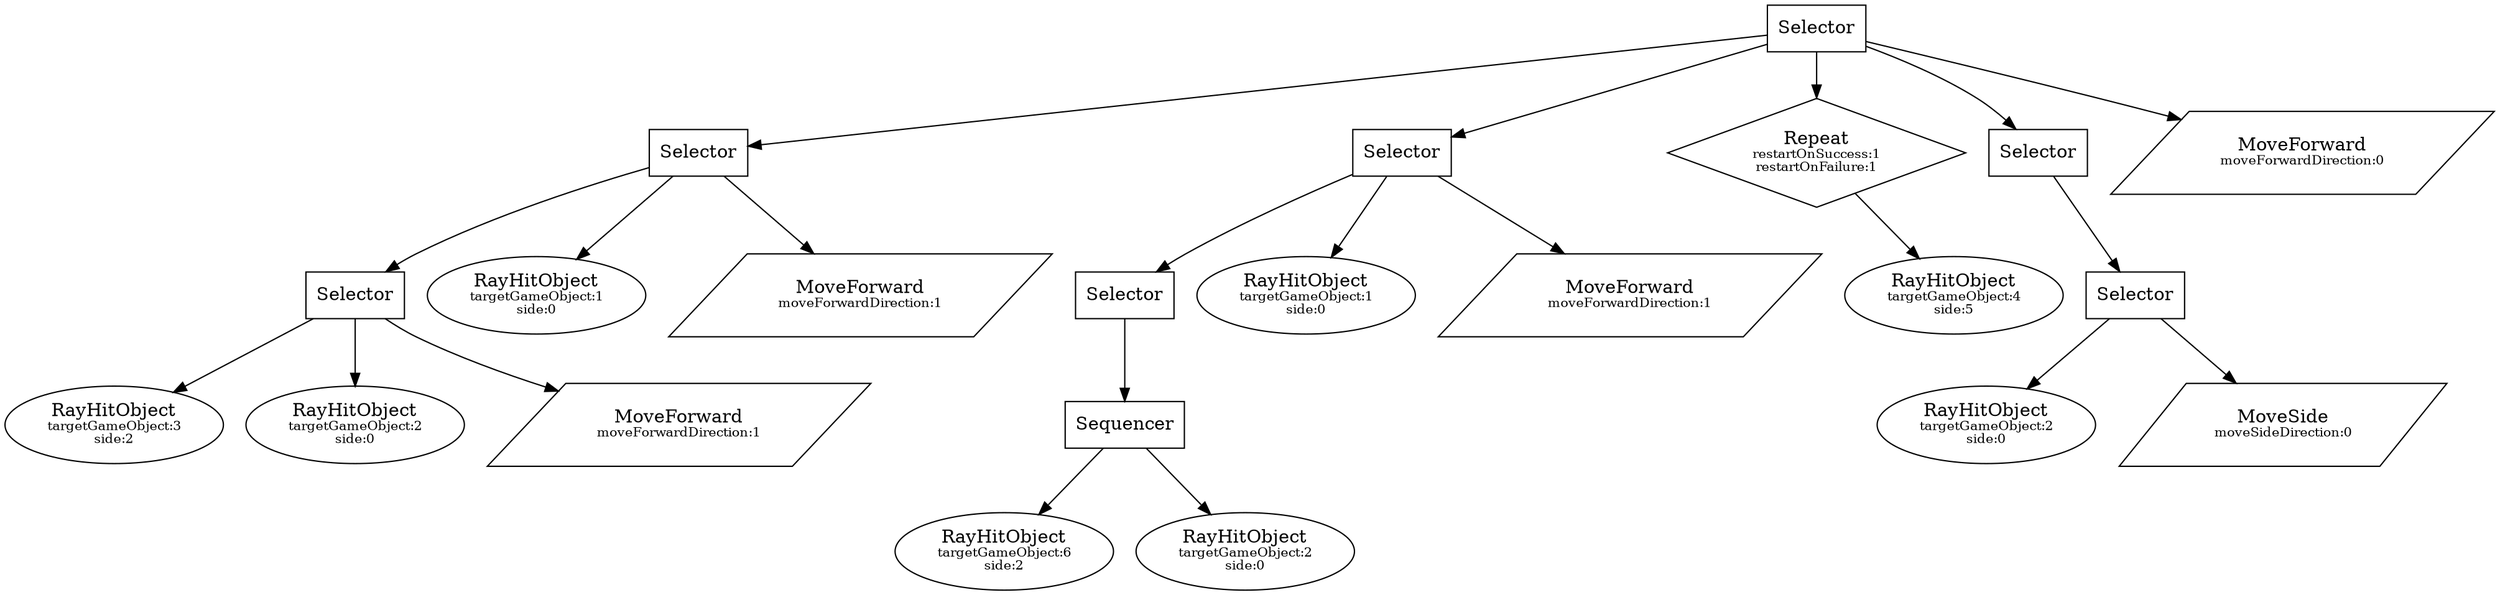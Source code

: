 digraph G {324546 [label="Selector", shape=polygon]
324547 [label="Selector", shape=polygon]
324548 [label="Selector", shape=polygon]
324549[label=<RayHitObject<BR /><FONT POINT-SIZE="10">targetGameObject:3<BR />side:2<BR /></FONT>>, shape=ellipse]
324550[label=<RayHitObject<BR /><FONT POINT-SIZE="10">targetGameObject:2<BR />side:0<BR /></FONT>>, shape=ellipse]
324551[label=<MoveForward<BR /><FONT POINT-SIZE="10">moveForwardDirection:1<BR /></FONT>>, shape=parallelogram]
324552[label=<RayHitObject<BR /><FONT POINT-SIZE="10">targetGameObject:1<BR />side:0<BR /></FONT>>, shape=ellipse]
324553[label=<MoveForward<BR /><FONT POINT-SIZE="10">moveForwardDirection:1<BR /></FONT>>, shape=parallelogram]
324554 [label="Selector", shape=polygon]
324555 [label="Selector", shape=polygon]
324556 [label="Sequencer", shape=polygon]
324537[label=<RayHitObject<BR /><FONT POINT-SIZE="10">targetGameObject:6<BR />side:2<BR /></FONT>>, shape=ellipse]
324558[label=<RayHitObject<BR /><FONT POINT-SIZE="10">targetGameObject:2<BR />side:0<BR /></FONT>>, shape=ellipse]
324559[label=<RayHitObject<BR /><FONT POINT-SIZE="10">targetGameObject:1<BR />side:0<BR /></FONT>>, shape=ellipse]
324560[label=<MoveForward<BR /><FONT POINT-SIZE="10">moveForwardDirection:1<BR /></FONT>>, shape=parallelogram]
324561[label=<Repeat<BR /><FONT POINT-SIZE="10">restartOnSuccess:1<BR />restartOnFailure:1<BR /></FONT>>, shape=diamond]
324562[label=<RayHitObject<BR /><FONT POINT-SIZE="10">targetGameObject:4<BR />side:5<BR /></FONT>>, shape=ellipse]
324563 [label="Selector", shape=polygon]
324564 [label="Selector", shape=polygon]
324565[label=<RayHitObject<BR /><FONT POINT-SIZE="10">targetGameObject:2<BR />side:0<BR /></FONT>>, shape=ellipse]
324566[label=<MoveSide<BR /><FONT POINT-SIZE="10">moveSideDirection:0<BR /></FONT>>, shape=parallelogram]
324567[label=<MoveForward<BR /><FONT POINT-SIZE="10">moveForwardDirection:0<BR /></FONT>>, shape=parallelogram]
324546 -> 324547
324547 -> 324548
324548 -> 324549
324548 -> 324550
324548 -> 324551
324547 -> 324552
324547 -> 324553
324546 -> 324554
324554 -> 324555
324555 -> 324556
324556 -> 324537
324556 -> 324558
324554 -> 324559
324554 -> 324560
324546 -> 324561
324561 -> 324562
324546 -> 324563
324563 -> 324564
324564 -> 324565
324564 -> 324566
324546 -> 324567

}
